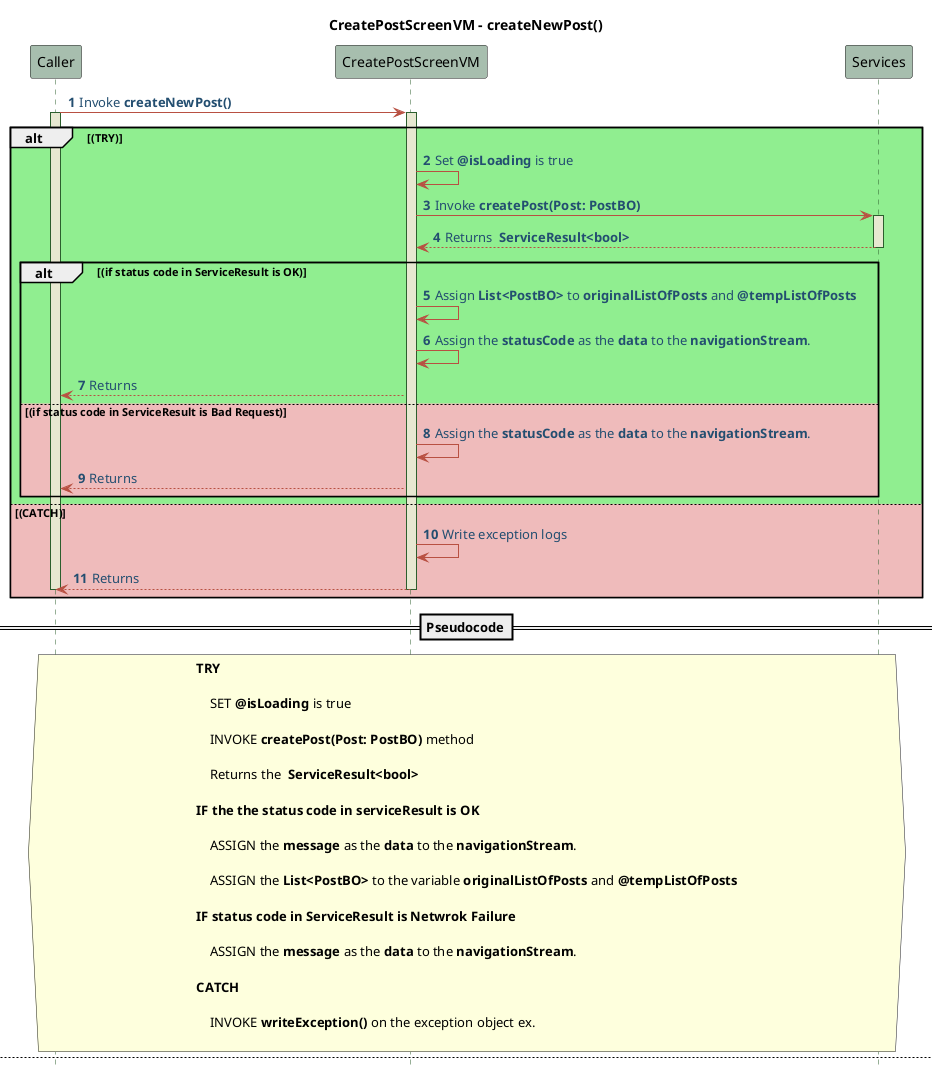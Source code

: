 @startuml CreatePostScreenVM-Sequence-Pseudo

!define POSITIVERESPONSE 90EE90
!define NEGATIVEERESPONSE EFBBBB
!define NUETRALRESPONSE F2DC79

skinparam sequence{
    ParticipantBackgroundColor #A7BEAE
    LifeLineBackgroundColor #E7E8D1
    LifeLineBorderColor #2C5F2D
    ActorBackgroundColor #FC766AFF
    ActorBorderColor #FC766AFF
    ArrowColor #B85042
    ArrowFontColor #234E70
}

title   **CreatePostScreenVM - createNewPost()**
autonumber 1
hide footbox
Caller -> CreatePostScreenVM: Invoke **createNewPost()**
activate Caller
activate CreatePostScreenVM
alt #POSITIVERESPONSE (TRY)
    CreatePostScreenVM -> CreatePostScreenVM: Set **@isLoading** is true
    CreatePostScreenVM -> Services: Invoke **createPost(Post: PostBO)**
    activate Services
    Services --> CreatePostScreenVM : Returns  **ServiceResult<bool>**
    deactivate Services
    alt #POSITIVERESPONSE (if status code in ServiceResult is OK)
        CreatePostScreenVM -> CreatePostScreenVM : Assign **List<PostBO>** to **originalListOfPosts** and **@tempListOfPosts**
        CreatePostScreenVM -> CreatePostScreenVM : Assign the **statusCode** as the **data** to the **navigationStream**.  
        CreatePostScreenVM --> Caller : Returns
    else #NEGATIVEERESPONSE (if status code in ServiceResult is Bad Request)
        CreatePostScreenVM -> CreatePostScreenVM : Assign the **statusCode** as the **data** to the **navigationStream**.
        CreatePostScreenVM --> Caller : Returns
    end
else #NEGATIVEERESPONSE (CATCH)
    CreatePostScreenVM -> CreatePostScreenVM : Write exception logs
    CreatePostScreenVM --> Caller: Returns
    deactivate CreatePostScreenVM
    deactivate Caller
end

==Pseudocode==
hnote across
**TRY**

    SET **@isLoading** is true

    INVOKE **createPost(Post: PostBO)** method

    Returns the  **ServiceResult<bool>**

**IF the the status code in serviceResult is OK**

    ASSIGN the **message** as the **data** to the **navigationStream**.

    ASSIGN the **List<PostBO>** to the variable **originalListOfPosts** and **@tempListOfPosts**

**IF status code in ServiceResult is Netwrok Failure**

    ASSIGN the **message** as the **data** to the **navigationStream**.

**CATCH**

    INVOKE **writeException()** on the exception object ex.

end note


newpage **CreatePostScreenVM - navigateToResponseScreen(Status Code: statusCode)**
!define POSITIVERESPONSE 90EE90
!define NEGATIVEERESPONSE EFBBBB
!define NUETRALRESPONSE F2DC79

skinparam sequence{
    ParticipantBackgroundColor #A7BEAE
    LifeLineBackgroundColor #E7E8D1
    LifeLineBorderColor #2C5F2D
    ActorBackgroundColor #FC766AFF
    ActorBorderColor #FC766AFF
    ArrowColor #B85042
    ArrowFontColor #234E70
}

autonumber 1
hide footbox
Caller -> CreatePostScreenVM: Invokes **navigateToResponseScreen()**
activate Caller
activate CreatePostScreenVM
CreatePostScreenVM -> CreatePostScreenVM : add the **NavigatorPush()** method to the navigation stream\nand assign **statusCode** to the **data** parameter 
CreatePostScreenVM -> Caller: Display **Response** Screen
deactivate Caller
deactivate CreatePostScreenVM
==Pseudocode==
hnote across
**TRY**
    INVOKE **navigateToCreatePostScreen()** method

    ADD the **NavigatorPush()** method which has pageconfig of **ResponseScreen** and data as **status code** to the navgation stream

    DISPLAY the **ResponseScreen**
end note

newpage **CreatePostScreenVM - navigateToLandingScreen()**

!define POSITIVERESPONSE 90EE90
!define NEGATIVEERESPONSE EFBBBB
!define NUETRALRESPONSE F2DC79

skinparam sequence{
    ParticipantBackgroundColor #A7BEAE
    LifeLineBackgroundColor #E7E8D1
    LifeLineBorderColor #2C5F2D
    ActorBackgroundColor #FC766AFF
    ActorBorderColor #FC766AFF
    ArrowColor #B85042
    ArrowFontColor #234E70
}
autonumber 1
hide footbox
Caller -> CreatePostScreenVM: Invokes **navigateToLandingScreen()**
activate Caller
activate CreatePostScreenVM
CreatePostScreenVM -> CreatePostScreenVM : add the **NavigatorPop()** method to the navigation stream
CreatePostScreenVM -> Caller: Display **Landing** Screen
deactivate Caller
deactivate CreatePostScreenVM
==Pseudocode==
hnote across
**TRY**
    INVOKE **navigateToLandingScreen()** method

    ADD the **NavigatorPop()** method

    DISPLAY the **LandingScreen**
end note

newpage **CreatePostScreenVM - onTitleChange(title: String)**
!define POSITIVERESPONSE 90EE90
!define NEGATIVEERESPONSE EFBBBB
!define NUETRALRESPONSE F2DC79

skinparam sequence{
    ParticipantBackgroundColor #A7BEAE
    LifeLineBackgroundColor #E7E8D1
    LifeLineBorderColor #2C5F2D
    ActorBackgroundColor #FC766AFF
    ActorBorderColor #FC766AFF
    ArrowColor #B85042
    ArrowFontColor #234E70
}

autonumber 1
hide footbox
Caller -> CreatePostScreenVM: Invokes **onTitleChange(String: title)**
activate Caller
activate CreatePostScreenVM
alt #POSITIVERESPONSE **IF title is not empty**
    CreatePostScreenVM -> CreatePostScreenVM: add the textfield data to the text field controller.
else #POSITIVERESPONSE **IF title is empty**
    CreatePostScreenVM -> CreatePostScreenVM: add the textfield data to the text field controller.
end
CreatePostScreenVM --> Caller: Returnss
deactivate CreatePostScreenVM
deactivate Caller
==Pseudocode==
hnote across
**TRY**
    INVOKE **onTitleChange(description: String)** method

    **IF title is not empty**

        Add the textfield data to the text field contorller

    **IF title is empty**

        Add the textfield data to the text field contorller
end note


newpage **CreatePostScreenVM - onDescriptionChange(description: String)**
!define POSITIVERESPONSE 90EE90
!define NEGATIVEERESPONSE EFBBBB
!define NUETRALRESPONSE F2DC79

skinparam sequence{
    ParticipantBackgroundColor #A7BEAE
    LifeLineBackgroundColor #E7E8D1
    LifeLineBorderColor #2C5F2D
    ActorBackgroundColor #FC766AFF
    ActorBorderColor #FC766AFF
    ArrowColor #B85042
    ArrowFontColor #234E70
}
autonumber 1
hide footbox
Caller -> CreatePostScreenVM: Invokes **onDescriptionChange(description: String)**
activate Caller
activate CreatePostScreenVM
alt #POSITIVERESPONSE **IF description is not empty**
    CreatePostScreenVM -> CreatePostScreenVM: add the textfield data to the text field controller.
else #POSITIVERESPONSE **IF description is empty**
    CreatePostScreenVM -> CreatePostScreenVM: add the textfield data to the text field controller.
end
CreatePostScreenVM --> Caller: Returnss
deactivate CreatePostScreenVM
deactivate Caller
==Pseudocode==
hnote across
**TRY**
    INVOKE **onDescriptionChange(description: String)** method

    **IF description is not empty**

        Add the textfield data to the text field contorller

    **IF description is empty**

        Add the textfield data to the text field contorller
end note
@enduml